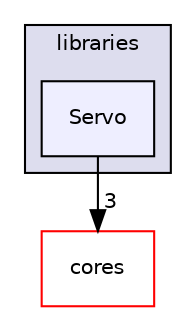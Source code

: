 digraph "libraries/Servo" {
  compound=true
  node [ fontsize="10", fontname="Helvetica"];
  edge [ labelfontsize="10", labelfontname="Helvetica"];
  subgraph clusterdir_bc0718b08fb2015b8e59c47b2805f60c {
    graph [ bgcolor="#ddddee", pencolor="black", label="libraries" fontname="Helvetica", fontsize="10", URL="dir_bc0718b08fb2015b8e59c47b2805f60c.html"]
  dir_b525f06040ddac49100c1e07fd6e8d8e [shape=box, label="Servo", style="filled", fillcolor="#eeeeff", pencolor="black", URL="dir_b525f06040ddac49100c1e07fd6e8d8e.html"];
  }
  dir_51d9c9f08f6806a0f97badf342e5b4d7 [shape=box label="cores" fillcolor="white" style="filled" color="red" URL="dir_51d9c9f08f6806a0f97badf342e5b4d7.html"];
  dir_b525f06040ddac49100c1e07fd6e8d8e->dir_51d9c9f08f6806a0f97badf342e5b4d7 [headlabel="3", labeldistance=1.5 headhref="dir_000074_000000.html"];
}
